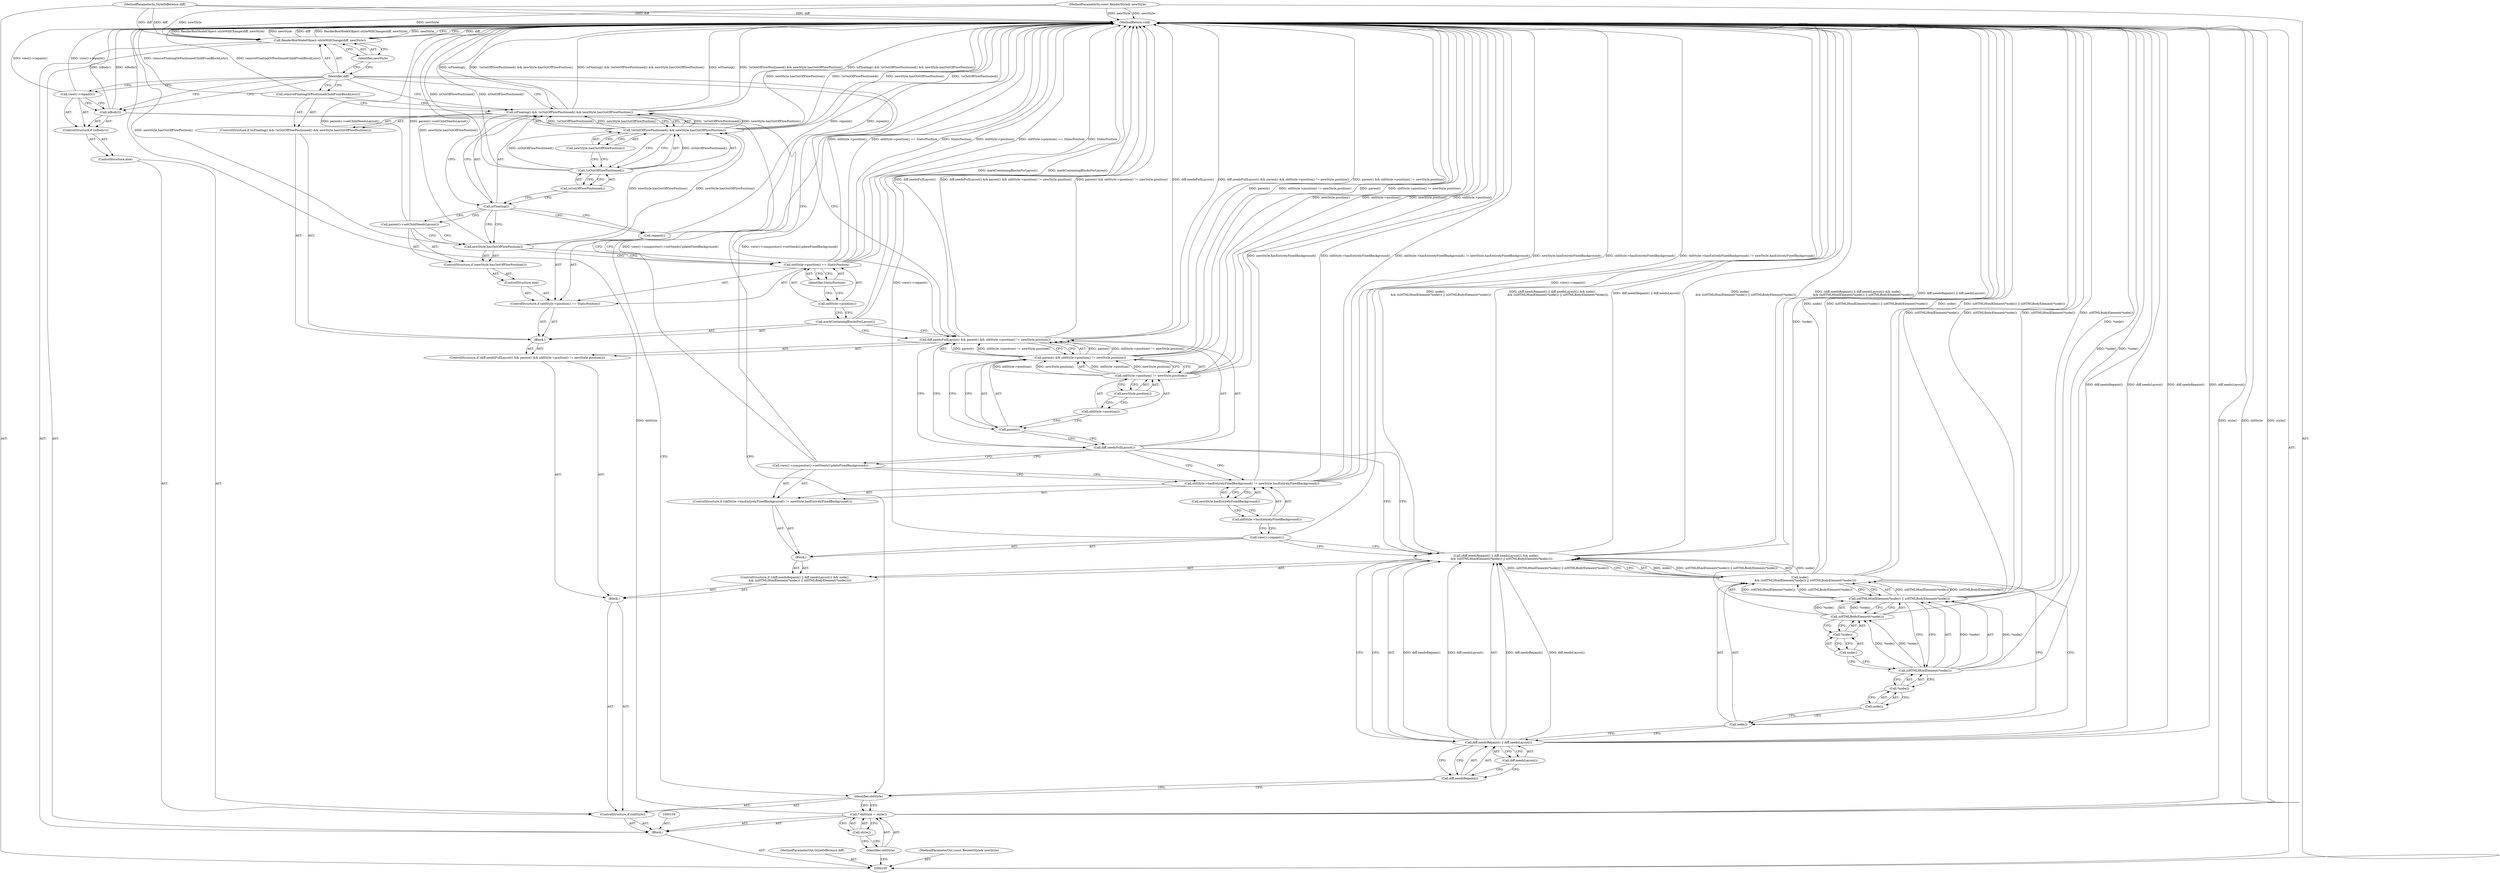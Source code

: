 digraph "0_Chrome_b2b21468c1f7f08b30a7c1755316f6026c50eb2a_5" {
"1000166" [label="(MethodReturn,void)"];
"1000101" [label="(MethodParameterIn,StyleDifference diff)"];
"1000279" [label="(MethodParameterOut,StyleDifference diff)"];
"1000102" [label="(MethodParameterIn,const RenderStyle& newStyle)"];
"1000280" [label="(MethodParameterOut,const RenderStyle& newStyle)"];
"1000131" [label="(Call,view()->compositor()->setNeedsUpdateFixedBackground())"];
"1000133" [label="(Call,diff.needsFullLayout() && parent() && oldStyle->position() != newStyle.position())"];
"1000134" [label="(Call,diff.needsFullLayout())"];
"1000135" [label="(Call,parent() && oldStyle->position() != newStyle.position())"];
"1000136" [label="(Call,parent())"];
"1000137" [label="(Call,oldStyle->position() != newStyle.position())"];
"1000138" [label="(Call,oldStyle->position())"];
"1000139" [label="(Call,newStyle.position())"];
"1000132" [label="(ControlStructure,if (diff.needsFullLayout() && parent() && oldStyle->position() != newStyle.position()))"];
"1000140" [label="(Block,)"];
"1000141" [label="(Call,markContainingBlocksForLayout())"];
"1000142" [label="(ControlStructure,if (oldStyle->position() == StaticPosition))"];
"1000143" [label="(Call,oldStyle->position() == StaticPosition)"];
"1000144" [label="(Call,oldStyle->position())"];
"1000145" [label="(Identifier,StaticPosition)"];
"1000146" [label="(Call,repaint())"];
"1000147" [label="(ControlStructure,else)"];
"1000148" [label="(ControlStructure,if (newStyle.hasOutOfFlowPosition()))"];
"1000149" [label="(Call,newStyle.hasOutOfFlowPosition())"];
"1000150" [label="(Call,parent()->setChildNeedsLayout())"];
"1000151" [label="(ControlStructure,if (isFloating() && !isOutOfFlowPositioned() && newStyle.hasOutOfFlowPosition()))"];
"1000152" [label="(Call,isFloating() && !isOutOfFlowPositioned() && newStyle.hasOutOfFlowPosition())"];
"1000153" [label="(Call,isFloating())"];
"1000154" [label="(Call,!isOutOfFlowPositioned() && newStyle.hasOutOfFlowPosition())"];
"1000155" [label="(Call,!isOutOfFlowPositioned())"];
"1000156" [label="(Call,isOutOfFlowPositioned())"];
"1000157" [label="(Call,newStyle.hasOutOfFlowPosition())"];
"1000103" [label="(Block,)"];
"1000158" [label="(Call,removeFloatingOrPositionedChildFromBlockLists())"];
"1000160" [label="(ControlStructure,if (isBody()))"];
"1000161" [label="(Call,isBody())"];
"1000159" [label="(ControlStructure,else)"];
"1000162" [label="(Call,view()->repaint())"];
"1000163" [label="(Call,RenderBoxModelObject::styleWillChange(diff, newStyle))"];
"1000164" [label="(Identifier,diff)"];
"1000165" [label="(Identifier,newStyle)"];
"1000105" [label="(Call,* oldStyle = style())"];
"1000106" [label="(Identifier,oldStyle)"];
"1000107" [label="(Call,style())"];
"1000110" [label="(Block,)"];
"1000108" [label="(ControlStructure,if (oldStyle))"];
"1000109" [label="(Identifier,oldStyle)"];
"1000112" [label="(Call,(diff.needsRepaint() || diff.needsLayout()) && node()\n            && (isHTMLHtmlElement(*node()) || isHTMLBodyElement(*node())))"];
"1000113" [label="(Call,diff.needsRepaint() || diff.needsLayout())"];
"1000114" [label="(Call,diff.needsRepaint())"];
"1000115" [label="(Call,diff.needsLayout())"];
"1000116" [label="(Call,node()\n            && (isHTMLHtmlElement(*node()) || isHTMLBodyElement(*node())))"];
"1000117" [label="(Call,node())"];
"1000111" [label="(ControlStructure,if ((diff.needsRepaint() || diff.needsLayout()) && node()\n            && (isHTMLHtmlElement(*node()) || isHTMLBodyElement(*node()))))"];
"1000118" [label="(Call,isHTMLHtmlElement(*node()) || isHTMLBodyElement(*node()))"];
"1000119" [label="(Call,isHTMLHtmlElement(*node()))"];
"1000120" [label="(Call,*node())"];
"1000121" [label="(Call,node())"];
"1000122" [label="(Call,isHTMLBodyElement(*node()))"];
"1000123" [label="(Call,*node())"];
"1000124" [label="(Call,node())"];
"1000125" [label="(Block,)"];
"1000126" [label="(Call,view()->repaint())"];
"1000127" [label="(ControlStructure,if (oldStyle->hasEntirelyFixedBackground() != newStyle.hasEntirelyFixedBackground()))"];
"1000128" [label="(Call,oldStyle->hasEntirelyFixedBackground() != newStyle.hasEntirelyFixedBackground())"];
"1000129" [label="(Call,oldStyle->hasEntirelyFixedBackground())"];
"1000130" [label="(Call,newStyle.hasEntirelyFixedBackground())"];
"1000166" -> "1000100"  [label="AST: "];
"1000166" -> "1000163"  [label="CFG: "];
"1000116" -> "1000166"  [label="DDG: node()"];
"1000116" -> "1000166"  [label="DDG: isHTMLHtmlElement(*node()) || isHTMLBodyElement(*node())"];
"1000105" -> "1000166"  [label="DDG: style()"];
"1000105" -> "1000166"  [label="DDG: oldStyle"];
"1000154" -> "1000166"  [label="DDG: newStyle.hasOutOfFlowPosition()"];
"1000154" -> "1000166"  [label="DDG: !isOutOfFlowPositioned()"];
"1000113" -> "1000166"  [label="DDG: diff.needsRepaint()"];
"1000113" -> "1000166"  [label="DDG: diff.needsLayout()"];
"1000152" -> "1000166"  [label="DDG: isFloating() && !isOutOfFlowPositioned() && newStyle.hasOutOfFlowPosition()"];
"1000152" -> "1000166"  [label="DDG: isFloating()"];
"1000152" -> "1000166"  [label="DDG: !isOutOfFlowPositioned() && newStyle.hasOutOfFlowPosition()"];
"1000149" -> "1000166"  [label="DDG: newStyle.hasOutOfFlowPosition()"];
"1000150" -> "1000166"  [label="DDG: parent()->setChildNeedsLayout()"];
"1000118" -> "1000166"  [label="DDG: isHTMLHtmlElement(*node())"];
"1000118" -> "1000166"  [label="DDG: isHTMLBodyElement(*node())"];
"1000128" -> "1000166"  [label="DDG: newStyle.hasEntirelyFixedBackground()"];
"1000128" -> "1000166"  [label="DDG: oldStyle->hasEntirelyFixedBackground()"];
"1000128" -> "1000166"  [label="DDG: oldStyle->hasEntirelyFixedBackground() != newStyle.hasEntirelyFixedBackground()"];
"1000163" -> "1000166"  [label="DDG: diff"];
"1000163" -> "1000166"  [label="DDG: RenderBoxModelObject::styleWillChange(diff, newStyle)"];
"1000163" -> "1000166"  [label="DDG: newStyle"];
"1000126" -> "1000166"  [label="DDG: view()->repaint()"];
"1000122" -> "1000166"  [label="DDG: *node()"];
"1000141" -> "1000166"  [label="DDG: markContainingBlocksForLayout()"];
"1000137" -> "1000166"  [label="DDG: newStyle.position()"];
"1000137" -> "1000166"  [label="DDG: oldStyle->position()"];
"1000158" -> "1000166"  [label="DDG: removeFloatingOrPositionedChildFromBlockLists()"];
"1000143" -> "1000166"  [label="DDG: oldStyle->position()"];
"1000143" -> "1000166"  [label="DDG: oldStyle->position() == StaticPosition"];
"1000143" -> "1000166"  [label="DDG: StaticPosition"];
"1000133" -> "1000166"  [label="DDG: diff.needsFullLayout()"];
"1000133" -> "1000166"  [label="DDG: diff.needsFullLayout() && parent() && oldStyle->position() != newStyle.position()"];
"1000133" -> "1000166"  [label="DDG: parent() && oldStyle->position() != newStyle.position()"];
"1000102" -> "1000166"  [label="DDG: newStyle"];
"1000112" -> "1000166"  [label="DDG: (diff.needsRepaint() || diff.needsLayout()) && node()\n            && (isHTMLHtmlElement(*node()) || isHTMLBodyElement(*node()))"];
"1000112" -> "1000166"  [label="DDG: diff.needsRepaint() || diff.needsLayout()"];
"1000112" -> "1000166"  [label="DDG: node()\n            && (isHTMLHtmlElement(*node()) || isHTMLBodyElement(*node()))"];
"1000101" -> "1000166"  [label="DDG: diff"];
"1000119" -> "1000166"  [label="DDG: *node()"];
"1000135" -> "1000166"  [label="DDG: parent()"];
"1000135" -> "1000166"  [label="DDG: oldStyle->position() != newStyle.position()"];
"1000155" -> "1000166"  [label="DDG: isOutOfFlowPositioned()"];
"1000162" -> "1000166"  [label="DDG: view()->repaint()"];
"1000146" -> "1000166"  [label="DDG: repaint()"];
"1000161" -> "1000166"  [label="DDG: isBody()"];
"1000131" -> "1000166"  [label="DDG: view()->compositor()->setNeedsUpdateFixedBackground()"];
"1000101" -> "1000100"  [label="AST: "];
"1000101" -> "1000166"  [label="DDG: diff"];
"1000101" -> "1000163"  [label="DDG: diff"];
"1000279" -> "1000100"  [label="AST: "];
"1000102" -> "1000100"  [label="AST: "];
"1000102" -> "1000166"  [label="DDG: newStyle"];
"1000102" -> "1000163"  [label="DDG: newStyle"];
"1000280" -> "1000100"  [label="AST: "];
"1000131" -> "1000127"  [label="AST: "];
"1000131" -> "1000128"  [label="CFG: "];
"1000134" -> "1000131"  [label="CFG: "];
"1000131" -> "1000166"  [label="DDG: view()->compositor()->setNeedsUpdateFixedBackground()"];
"1000133" -> "1000132"  [label="AST: "];
"1000133" -> "1000134"  [label="CFG: "];
"1000133" -> "1000135"  [label="CFG: "];
"1000134" -> "1000133"  [label="AST: "];
"1000135" -> "1000133"  [label="AST: "];
"1000141" -> "1000133"  [label="CFG: "];
"1000164" -> "1000133"  [label="CFG: "];
"1000133" -> "1000166"  [label="DDG: diff.needsFullLayout()"];
"1000133" -> "1000166"  [label="DDG: diff.needsFullLayout() && parent() && oldStyle->position() != newStyle.position()"];
"1000133" -> "1000166"  [label="DDG: parent() && oldStyle->position() != newStyle.position()"];
"1000135" -> "1000133"  [label="DDG: parent()"];
"1000135" -> "1000133"  [label="DDG: oldStyle->position() != newStyle.position()"];
"1000134" -> "1000133"  [label="AST: "];
"1000134" -> "1000131"  [label="CFG: "];
"1000134" -> "1000128"  [label="CFG: "];
"1000134" -> "1000112"  [label="CFG: "];
"1000136" -> "1000134"  [label="CFG: "];
"1000133" -> "1000134"  [label="CFG: "];
"1000135" -> "1000133"  [label="AST: "];
"1000135" -> "1000136"  [label="CFG: "];
"1000135" -> "1000137"  [label="CFG: "];
"1000136" -> "1000135"  [label="AST: "];
"1000137" -> "1000135"  [label="AST: "];
"1000133" -> "1000135"  [label="CFG: "];
"1000135" -> "1000166"  [label="DDG: parent()"];
"1000135" -> "1000166"  [label="DDG: oldStyle->position() != newStyle.position()"];
"1000135" -> "1000133"  [label="DDG: parent()"];
"1000135" -> "1000133"  [label="DDG: oldStyle->position() != newStyle.position()"];
"1000137" -> "1000135"  [label="DDG: oldStyle->position()"];
"1000137" -> "1000135"  [label="DDG: newStyle.position()"];
"1000136" -> "1000135"  [label="AST: "];
"1000136" -> "1000134"  [label="CFG: "];
"1000138" -> "1000136"  [label="CFG: "];
"1000135" -> "1000136"  [label="CFG: "];
"1000137" -> "1000135"  [label="AST: "];
"1000137" -> "1000139"  [label="CFG: "];
"1000138" -> "1000137"  [label="AST: "];
"1000139" -> "1000137"  [label="AST: "];
"1000135" -> "1000137"  [label="CFG: "];
"1000137" -> "1000166"  [label="DDG: newStyle.position()"];
"1000137" -> "1000166"  [label="DDG: oldStyle->position()"];
"1000137" -> "1000135"  [label="DDG: oldStyle->position()"];
"1000137" -> "1000135"  [label="DDG: newStyle.position()"];
"1000138" -> "1000137"  [label="AST: "];
"1000138" -> "1000136"  [label="CFG: "];
"1000139" -> "1000138"  [label="CFG: "];
"1000139" -> "1000137"  [label="AST: "];
"1000139" -> "1000138"  [label="CFG: "];
"1000137" -> "1000139"  [label="CFG: "];
"1000132" -> "1000110"  [label="AST: "];
"1000133" -> "1000132"  [label="AST: "];
"1000140" -> "1000132"  [label="AST: "];
"1000140" -> "1000132"  [label="AST: "];
"1000141" -> "1000140"  [label="AST: "];
"1000142" -> "1000140"  [label="AST: "];
"1000151" -> "1000140"  [label="AST: "];
"1000141" -> "1000140"  [label="AST: "];
"1000141" -> "1000133"  [label="CFG: "];
"1000144" -> "1000141"  [label="CFG: "];
"1000141" -> "1000166"  [label="DDG: markContainingBlocksForLayout()"];
"1000142" -> "1000140"  [label="AST: "];
"1000143" -> "1000142"  [label="AST: "];
"1000146" -> "1000142"  [label="AST: "];
"1000147" -> "1000142"  [label="AST: "];
"1000143" -> "1000142"  [label="AST: "];
"1000143" -> "1000145"  [label="CFG: "];
"1000144" -> "1000143"  [label="AST: "];
"1000145" -> "1000143"  [label="AST: "];
"1000146" -> "1000143"  [label="CFG: "];
"1000149" -> "1000143"  [label="CFG: "];
"1000143" -> "1000166"  [label="DDG: oldStyle->position()"];
"1000143" -> "1000166"  [label="DDG: oldStyle->position() == StaticPosition"];
"1000143" -> "1000166"  [label="DDG: StaticPosition"];
"1000144" -> "1000143"  [label="AST: "];
"1000144" -> "1000141"  [label="CFG: "];
"1000145" -> "1000144"  [label="CFG: "];
"1000145" -> "1000143"  [label="AST: "];
"1000145" -> "1000144"  [label="CFG: "];
"1000143" -> "1000145"  [label="CFG: "];
"1000146" -> "1000142"  [label="AST: "];
"1000146" -> "1000143"  [label="CFG: "];
"1000153" -> "1000146"  [label="CFG: "];
"1000146" -> "1000166"  [label="DDG: repaint()"];
"1000147" -> "1000142"  [label="AST: "];
"1000148" -> "1000147"  [label="AST: "];
"1000148" -> "1000147"  [label="AST: "];
"1000149" -> "1000148"  [label="AST: "];
"1000150" -> "1000148"  [label="AST: "];
"1000149" -> "1000148"  [label="AST: "];
"1000149" -> "1000143"  [label="CFG: "];
"1000150" -> "1000149"  [label="CFG: "];
"1000153" -> "1000149"  [label="CFG: "];
"1000149" -> "1000166"  [label="DDG: newStyle.hasOutOfFlowPosition()"];
"1000149" -> "1000154"  [label="DDG: newStyle.hasOutOfFlowPosition()"];
"1000150" -> "1000148"  [label="AST: "];
"1000150" -> "1000149"  [label="CFG: "];
"1000153" -> "1000150"  [label="CFG: "];
"1000150" -> "1000166"  [label="DDG: parent()->setChildNeedsLayout()"];
"1000151" -> "1000140"  [label="AST: "];
"1000152" -> "1000151"  [label="AST: "];
"1000158" -> "1000151"  [label="AST: "];
"1000152" -> "1000151"  [label="AST: "];
"1000152" -> "1000153"  [label="CFG: "];
"1000152" -> "1000154"  [label="CFG: "];
"1000153" -> "1000152"  [label="AST: "];
"1000154" -> "1000152"  [label="AST: "];
"1000158" -> "1000152"  [label="CFG: "];
"1000164" -> "1000152"  [label="CFG: "];
"1000152" -> "1000166"  [label="DDG: isFloating() && !isOutOfFlowPositioned() && newStyle.hasOutOfFlowPosition()"];
"1000152" -> "1000166"  [label="DDG: isFloating()"];
"1000152" -> "1000166"  [label="DDG: !isOutOfFlowPositioned() && newStyle.hasOutOfFlowPosition()"];
"1000154" -> "1000152"  [label="DDG: !isOutOfFlowPositioned()"];
"1000154" -> "1000152"  [label="DDG: newStyle.hasOutOfFlowPosition()"];
"1000153" -> "1000152"  [label="AST: "];
"1000153" -> "1000146"  [label="CFG: "];
"1000153" -> "1000150"  [label="CFG: "];
"1000153" -> "1000149"  [label="CFG: "];
"1000156" -> "1000153"  [label="CFG: "];
"1000152" -> "1000153"  [label="CFG: "];
"1000154" -> "1000152"  [label="AST: "];
"1000154" -> "1000155"  [label="CFG: "];
"1000154" -> "1000157"  [label="CFG: "];
"1000155" -> "1000154"  [label="AST: "];
"1000157" -> "1000154"  [label="AST: "];
"1000152" -> "1000154"  [label="CFG: "];
"1000154" -> "1000166"  [label="DDG: newStyle.hasOutOfFlowPosition()"];
"1000154" -> "1000166"  [label="DDG: !isOutOfFlowPositioned()"];
"1000154" -> "1000152"  [label="DDG: !isOutOfFlowPositioned()"];
"1000154" -> "1000152"  [label="DDG: newStyle.hasOutOfFlowPosition()"];
"1000155" -> "1000154"  [label="DDG: isOutOfFlowPositioned()"];
"1000149" -> "1000154"  [label="DDG: newStyle.hasOutOfFlowPosition()"];
"1000155" -> "1000154"  [label="AST: "];
"1000155" -> "1000156"  [label="CFG: "];
"1000156" -> "1000155"  [label="AST: "];
"1000157" -> "1000155"  [label="CFG: "];
"1000154" -> "1000155"  [label="CFG: "];
"1000155" -> "1000166"  [label="DDG: isOutOfFlowPositioned()"];
"1000155" -> "1000154"  [label="DDG: isOutOfFlowPositioned()"];
"1000156" -> "1000155"  [label="AST: "];
"1000156" -> "1000153"  [label="CFG: "];
"1000155" -> "1000156"  [label="CFG: "];
"1000157" -> "1000154"  [label="AST: "];
"1000157" -> "1000155"  [label="CFG: "];
"1000154" -> "1000157"  [label="CFG: "];
"1000103" -> "1000100"  [label="AST: "];
"1000104" -> "1000103"  [label="AST: "];
"1000105" -> "1000103"  [label="AST: "];
"1000108" -> "1000103"  [label="AST: "];
"1000163" -> "1000103"  [label="AST: "];
"1000158" -> "1000151"  [label="AST: "];
"1000158" -> "1000152"  [label="CFG: "];
"1000164" -> "1000158"  [label="CFG: "];
"1000158" -> "1000166"  [label="DDG: removeFloatingOrPositionedChildFromBlockLists()"];
"1000160" -> "1000159"  [label="AST: "];
"1000161" -> "1000160"  [label="AST: "];
"1000162" -> "1000160"  [label="AST: "];
"1000161" -> "1000160"  [label="AST: "];
"1000161" -> "1000109"  [label="CFG: "];
"1000162" -> "1000161"  [label="CFG: "];
"1000164" -> "1000161"  [label="CFG: "];
"1000161" -> "1000166"  [label="DDG: isBody()"];
"1000159" -> "1000108"  [label="AST: "];
"1000160" -> "1000159"  [label="AST: "];
"1000162" -> "1000160"  [label="AST: "];
"1000162" -> "1000161"  [label="CFG: "];
"1000164" -> "1000162"  [label="CFG: "];
"1000162" -> "1000166"  [label="DDG: view()->repaint()"];
"1000163" -> "1000103"  [label="AST: "];
"1000163" -> "1000165"  [label="CFG: "];
"1000164" -> "1000163"  [label="AST: "];
"1000165" -> "1000163"  [label="AST: "];
"1000166" -> "1000163"  [label="CFG: "];
"1000163" -> "1000166"  [label="DDG: diff"];
"1000163" -> "1000166"  [label="DDG: RenderBoxModelObject::styleWillChange(diff, newStyle)"];
"1000163" -> "1000166"  [label="DDG: newStyle"];
"1000101" -> "1000163"  [label="DDG: diff"];
"1000102" -> "1000163"  [label="DDG: newStyle"];
"1000164" -> "1000163"  [label="AST: "];
"1000164" -> "1000158"  [label="CFG: "];
"1000164" -> "1000152"  [label="CFG: "];
"1000164" -> "1000133"  [label="CFG: "];
"1000164" -> "1000162"  [label="CFG: "];
"1000164" -> "1000161"  [label="CFG: "];
"1000165" -> "1000164"  [label="CFG: "];
"1000165" -> "1000163"  [label="AST: "];
"1000165" -> "1000164"  [label="CFG: "];
"1000163" -> "1000165"  [label="CFG: "];
"1000105" -> "1000103"  [label="AST: "];
"1000105" -> "1000107"  [label="CFG: "];
"1000106" -> "1000105"  [label="AST: "];
"1000107" -> "1000105"  [label="AST: "];
"1000109" -> "1000105"  [label="CFG: "];
"1000105" -> "1000166"  [label="DDG: style()"];
"1000105" -> "1000166"  [label="DDG: oldStyle"];
"1000106" -> "1000105"  [label="AST: "];
"1000106" -> "1000100"  [label="CFG: "];
"1000107" -> "1000106"  [label="CFG: "];
"1000107" -> "1000105"  [label="AST: "];
"1000107" -> "1000106"  [label="CFG: "];
"1000105" -> "1000107"  [label="CFG: "];
"1000110" -> "1000108"  [label="AST: "];
"1000111" -> "1000110"  [label="AST: "];
"1000132" -> "1000110"  [label="AST: "];
"1000108" -> "1000103"  [label="AST: "];
"1000109" -> "1000108"  [label="AST: "];
"1000110" -> "1000108"  [label="AST: "];
"1000159" -> "1000108"  [label="AST: "];
"1000109" -> "1000108"  [label="AST: "];
"1000109" -> "1000105"  [label="CFG: "];
"1000114" -> "1000109"  [label="CFG: "];
"1000161" -> "1000109"  [label="CFG: "];
"1000112" -> "1000111"  [label="AST: "];
"1000112" -> "1000113"  [label="CFG: "];
"1000112" -> "1000116"  [label="CFG: "];
"1000113" -> "1000112"  [label="AST: "];
"1000116" -> "1000112"  [label="AST: "];
"1000126" -> "1000112"  [label="CFG: "];
"1000134" -> "1000112"  [label="CFG: "];
"1000112" -> "1000166"  [label="DDG: (diff.needsRepaint() || diff.needsLayout()) && node()\n            && (isHTMLHtmlElement(*node()) || isHTMLBodyElement(*node()))"];
"1000112" -> "1000166"  [label="DDG: diff.needsRepaint() || diff.needsLayout()"];
"1000112" -> "1000166"  [label="DDG: node()\n            && (isHTMLHtmlElement(*node()) || isHTMLBodyElement(*node()))"];
"1000113" -> "1000112"  [label="DDG: diff.needsRepaint()"];
"1000113" -> "1000112"  [label="DDG: diff.needsLayout()"];
"1000116" -> "1000112"  [label="DDG: node()"];
"1000116" -> "1000112"  [label="DDG: isHTMLHtmlElement(*node()) || isHTMLBodyElement(*node())"];
"1000113" -> "1000112"  [label="AST: "];
"1000113" -> "1000114"  [label="CFG: "];
"1000113" -> "1000115"  [label="CFG: "];
"1000114" -> "1000113"  [label="AST: "];
"1000115" -> "1000113"  [label="AST: "];
"1000117" -> "1000113"  [label="CFG: "];
"1000112" -> "1000113"  [label="CFG: "];
"1000113" -> "1000166"  [label="DDG: diff.needsRepaint()"];
"1000113" -> "1000166"  [label="DDG: diff.needsLayout()"];
"1000113" -> "1000112"  [label="DDG: diff.needsRepaint()"];
"1000113" -> "1000112"  [label="DDG: diff.needsLayout()"];
"1000114" -> "1000113"  [label="AST: "];
"1000114" -> "1000109"  [label="CFG: "];
"1000115" -> "1000114"  [label="CFG: "];
"1000113" -> "1000114"  [label="CFG: "];
"1000115" -> "1000113"  [label="AST: "];
"1000115" -> "1000114"  [label="CFG: "];
"1000113" -> "1000115"  [label="CFG: "];
"1000116" -> "1000112"  [label="AST: "];
"1000116" -> "1000117"  [label="CFG: "];
"1000116" -> "1000118"  [label="CFG: "];
"1000117" -> "1000116"  [label="AST: "];
"1000118" -> "1000116"  [label="AST: "];
"1000112" -> "1000116"  [label="CFG: "];
"1000116" -> "1000166"  [label="DDG: node()"];
"1000116" -> "1000166"  [label="DDG: isHTMLHtmlElement(*node()) || isHTMLBodyElement(*node())"];
"1000116" -> "1000112"  [label="DDG: node()"];
"1000116" -> "1000112"  [label="DDG: isHTMLHtmlElement(*node()) || isHTMLBodyElement(*node())"];
"1000118" -> "1000116"  [label="DDG: isHTMLHtmlElement(*node())"];
"1000118" -> "1000116"  [label="DDG: isHTMLBodyElement(*node())"];
"1000117" -> "1000116"  [label="AST: "];
"1000117" -> "1000113"  [label="CFG: "];
"1000121" -> "1000117"  [label="CFG: "];
"1000116" -> "1000117"  [label="CFG: "];
"1000111" -> "1000110"  [label="AST: "];
"1000112" -> "1000111"  [label="AST: "];
"1000125" -> "1000111"  [label="AST: "];
"1000118" -> "1000116"  [label="AST: "];
"1000118" -> "1000119"  [label="CFG: "];
"1000118" -> "1000122"  [label="CFG: "];
"1000119" -> "1000118"  [label="AST: "];
"1000122" -> "1000118"  [label="AST: "];
"1000116" -> "1000118"  [label="CFG: "];
"1000118" -> "1000166"  [label="DDG: isHTMLHtmlElement(*node())"];
"1000118" -> "1000166"  [label="DDG: isHTMLBodyElement(*node())"];
"1000118" -> "1000116"  [label="DDG: isHTMLHtmlElement(*node())"];
"1000118" -> "1000116"  [label="DDG: isHTMLBodyElement(*node())"];
"1000119" -> "1000118"  [label="DDG: *node()"];
"1000122" -> "1000118"  [label="DDG: *node()"];
"1000119" -> "1000118"  [label="AST: "];
"1000119" -> "1000120"  [label="CFG: "];
"1000120" -> "1000119"  [label="AST: "];
"1000124" -> "1000119"  [label="CFG: "];
"1000118" -> "1000119"  [label="CFG: "];
"1000119" -> "1000166"  [label="DDG: *node()"];
"1000119" -> "1000118"  [label="DDG: *node()"];
"1000119" -> "1000122"  [label="DDG: *node()"];
"1000120" -> "1000119"  [label="AST: "];
"1000120" -> "1000121"  [label="CFG: "];
"1000121" -> "1000120"  [label="AST: "];
"1000119" -> "1000120"  [label="CFG: "];
"1000121" -> "1000120"  [label="AST: "];
"1000121" -> "1000117"  [label="CFG: "];
"1000120" -> "1000121"  [label="CFG: "];
"1000122" -> "1000118"  [label="AST: "];
"1000122" -> "1000123"  [label="CFG: "];
"1000123" -> "1000122"  [label="AST: "];
"1000118" -> "1000122"  [label="CFG: "];
"1000122" -> "1000166"  [label="DDG: *node()"];
"1000122" -> "1000118"  [label="DDG: *node()"];
"1000119" -> "1000122"  [label="DDG: *node()"];
"1000123" -> "1000122"  [label="AST: "];
"1000123" -> "1000124"  [label="CFG: "];
"1000124" -> "1000123"  [label="AST: "];
"1000122" -> "1000123"  [label="CFG: "];
"1000124" -> "1000123"  [label="AST: "];
"1000124" -> "1000119"  [label="CFG: "];
"1000123" -> "1000124"  [label="CFG: "];
"1000125" -> "1000111"  [label="AST: "];
"1000126" -> "1000125"  [label="AST: "];
"1000127" -> "1000125"  [label="AST: "];
"1000126" -> "1000125"  [label="AST: "];
"1000126" -> "1000112"  [label="CFG: "];
"1000129" -> "1000126"  [label="CFG: "];
"1000126" -> "1000166"  [label="DDG: view()->repaint()"];
"1000127" -> "1000125"  [label="AST: "];
"1000128" -> "1000127"  [label="AST: "];
"1000131" -> "1000127"  [label="AST: "];
"1000128" -> "1000127"  [label="AST: "];
"1000128" -> "1000130"  [label="CFG: "];
"1000129" -> "1000128"  [label="AST: "];
"1000130" -> "1000128"  [label="AST: "];
"1000131" -> "1000128"  [label="CFG: "];
"1000134" -> "1000128"  [label="CFG: "];
"1000128" -> "1000166"  [label="DDG: newStyle.hasEntirelyFixedBackground()"];
"1000128" -> "1000166"  [label="DDG: oldStyle->hasEntirelyFixedBackground()"];
"1000128" -> "1000166"  [label="DDG: oldStyle->hasEntirelyFixedBackground() != newStyle.hasEntirelyFixedBackground()"];
"1000129" -> "1000128"  [label="AST: "];
"1000129" -> "1000126"  [label="CFG: "];
"1000130" -> "1000129"  [label="CFG: "];
"1000130" -> "1000128"  [label="AST: "];
"1000130" -> "1000129"  [label="CFG: "];
"1000128" -> "1000130"  [label="CFG: "];
}

